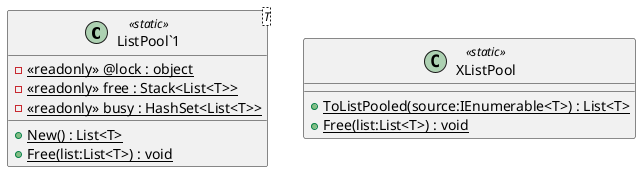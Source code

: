 @startuml
class "ListPool`1"<T> <<static>> {
    - {static} <<readonly>> @lock : object
    - {static} <<readonly>> free : Stack<List<T>>
    - {static} <<readonly>> busy : HashSet<List<T>>
    + {static} New() : List<T>
    + {static} Free(list:List<T>) : void
}
class XListPool <<static>> {
    + {static} ToListPooled(source:IEnumerable<T>) : List<T>
    + {static} Free(list:List<T>) : void
}
@enduml
